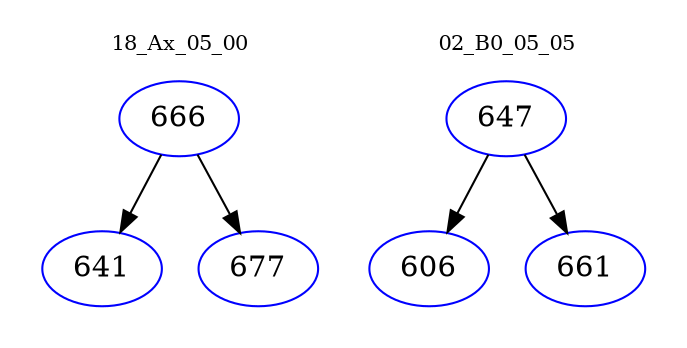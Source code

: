 digraph{
subgraph cluster_0 {
color = white
label = "18_Ax_05_00";
fontsize=10;
T0_666 [label="666", color="blue"]
T0_666 -> T0_641 [color="black"]
T0_641 [label="641", color="blue"]
T0_666 -> T0_677 [color="black"]
T0_677 [label="677", color="blue"]
}
subgraph cluster_1 {
color = white
label = "02_B0_05_05";
fontsize=10;
T1_647 [label="647", color="blue"]
T1_647 -> T1_606 [color="black"]
T1_606 [label="606", color="blue"]
T1_647 -> T1_661 [color="black"]
T1_661 [label="661", color="blue"]
}
}
